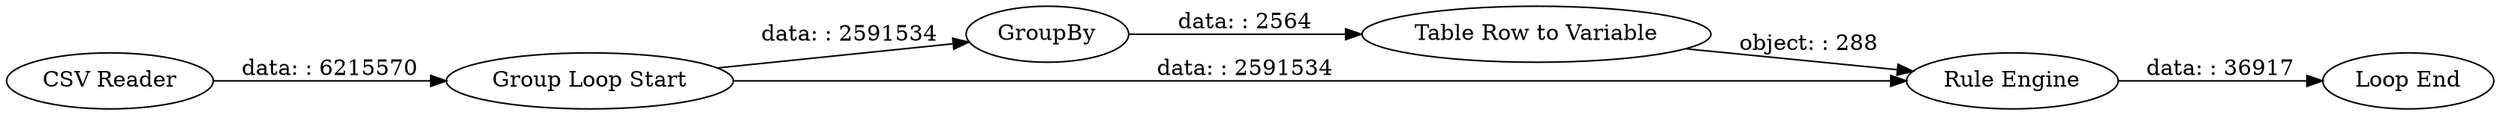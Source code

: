 digraph {
	"-211542567092531639_1" [label="CSV Reader"]
	"-211542567092531639_4" [label="Table Row to Variable"]
	"-211542567092531639_2" [label="Group Loop Start"]
	"-211542567092531639_3" [label=GroupBy]
	"-211542567092531639_6" [label="Rule Engine"]
	"-211542567092531639_5" [label="Loop End"]
	"-211542567092531639_6" -> "-211542567092531639_5" [label="data: : 36917"]
	"-211542567092531639_1" -> "-211542567092531639_2" [label="data: : 6215570"]
	"-211542567092531639_3" -> "-211542567092531639_4" [label="data: : 2564"]
	"-211542567092531639_2" -> "-211542567092531639_3" [label="data: : 2591534"]
	"-211542567092531639_4" -> "-211542567092531639_6" [label="object: : 288"]
	"-211542567092531639_2" -> "-211542567092531639_6" [label="data: : 2591534"]
	rankdir=LR
}
